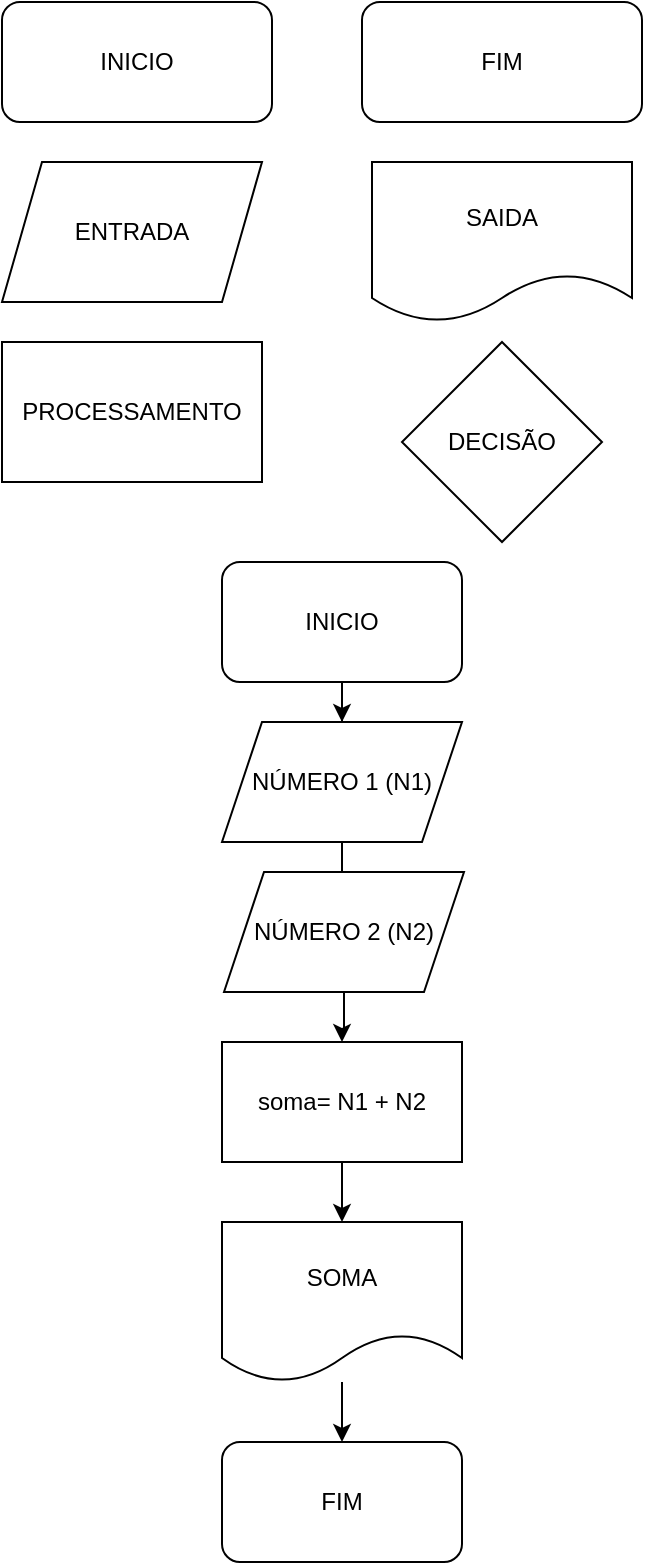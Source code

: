 <mxfile version="17.1.3" type="github">
  <diagram id="PdKnTSGdqNQ3zXOrYwQK" name="Page-1">
    <mxGraphModel dx="1108" dy="482" grid="1" gridSize="10" guides="1" tooltips="1" connect="1" arrows="1" fold="1" page="1" pageScale="1" pageWidth="827" pageHeight="1169" math="0" shadow="0">
      <root>
        <mxCell id="0" />
        <mxCell id="1" parent="0" />
        <mxCell id="39-omf7nKOeoBIZ9jdjY-2" value="FIM" style="rounded=1;whiteSpace=wrap;html=1;fontFamily=Helvetica;" parent="1" vertex="1">
          <mxGeometry x="210" width="140" height="60" as="geometry" />
        </mxCell>
        <mxCell id="39-omf7nKOeoBIZ9jdjY-3" value="ENTRADA" style="shape=parallelogram;perimeter=parallelogramPerimeter;whiteSpace=wrap;html=1;fixedSize=1;" parent="1" vertex="1">
          <mxGeometry x="30" y="80" width="130" height="70" as="geometry" />
        </mxCell>
        <mxCell id="ZMKusFBjTCY-aE4R6QCi-1" value="SAIDA" style="shape=document;whiteSpace=wrap;html=1;boundedLbl=1;" parent="1" vertex="1">
          <mxGeometry x="215" y="80" width="130" height="80" as="geometry" />
        </mxCell>
        <mxCell id="ZMKusFBjTCY-aE4R6QCi-2" value="PROCESSAMENTO" style="rounded=0;whiteSpace=wrap;html=1;" parent="1" vertex="1">
          <mxGeometry x="30" y="170" width="130" height="70" as="geometry" />
        </mxCell>
        <mxCell id="ZMKusFBjTCY-aE4R6QCi-3" value="DECISÃO" style="rhombus;whiteSpace=wrap;html=1;" parent="1" vertex="1">
          <mxGeometry x="230" y="170" width="100" height="100" as="geometry" />
        </mxCell>
        <mxCell id="ZMKusFBjTCY-aE4R6QCi-5" value="INICIO" style="rounded=1;whiteSpace=wrap;html=1;fontFamily=Helvetica;" parent="1" vertex="1">
          <mxGeometry x="30" width="135" height="60" as="geometry" />
        </mxCell>
        <mxCell id="ZMKusFBjTCY-aE4R6QCi-15" value="" style="edgeStyle=orthogonalEdgeStyle;rounded=0;orthogonalLoop=1;jettySize=auto;html=1;fontFamily=Helvetica;" parent="1" source="ZMKusFBjTCY-aE4R6QCi-6" target="ZMKusFBjTCY-aE4R6QCi-8" edge="1">
          <mxGeometry relative="1" as="geometry" />
        </mxCell>
        <mxCell id="ZMKusFBjTCY-aE4R6QCi-6" value="NÚMERO 1 (N1)" style="shape=parallelogram;perimeter=parallelogramPerimeter;whiteSpace=wrap;html=1;fixedSize=1;fontFamily=Helvetica;" parent="1" vertex="1">
          <mxGeometry x="140" y="360" width="120" height="60" as="geometry" />
        </mxCell>
        <mxCell id="ZMKusFBjTCY-aE4R6QCi-17" value="" style="edgeStyle=orthogonalEdgeStyle;rounded=0;orthogonalLoop=1;jettySize=auto;html=1;fontFamily=Helvetica;" parent="1" source="ZMKusFBjTCY-aE4R6QCi-7" target="ZMKusFBjTCY-aE4R6QCi-6" edge="1">
          <mxGeometry relative="1" as="geometry" />
        </mxCell>
        <mxCell id="ZMKusFBjTCY-aE4R6QCi-7" value="INICIO" style="rounded=1;whiteSpace=wrap;html=1;fontFamily=Helvetica;" parent="1" vertex="1">
          <mxGeometry x="140" y="280" width="120" height="60" as="geometry" />
        </mxCell>
        <mxCell id="ZMKusFBjTCY-aE4R6QCi-16" value="" style="edgeStyle=orthogonalEdgeStyle;rounded=0;orthogonalLoop=1;jettySize=auto;html=1;fontFamily=Helvetica;" parent="1" source="ZMKusFBjTCY-aE4R6QCi-8" target="ZMKusFBjTCY-aE4R6QCi-9" edge="1">
          <mxGeometry relative="1" as="geometry" />
        </mxCell>
        <mxCell id="ZMKusFBjTCY-aE4R6QCi-8" value="NÚMERO 2 (N2)" style="shape=parallelogram;perimeter=parallelogramPerimeter;whiteSpace=wrap;html=1;fixedSize=1;fontFamily=Helvetica;" parent="1" vertex="1">
          <mxGeometry x="141" y="435" width="120" height="60" as="geometry" />
        </mxCell>
        <mxCell id="ZMKusFBjTCY-aE4R6QCi-21" value="" style="edgeStyle=orthogonalEdgeStyle;rounded=0;orthogonalLoop=1;jettySize=auto;html=1;fontFamily=Helvetica;" parent="1" source="ZMKusFBjTCY-aE4R6QCi-9" target="ZMKusFBjTCY-aE4R6QCi-19" edge="1">
          <mxGeometry relative="1" as="geometry" />
        </mxCell>
        <mxCell id="ZMKusFBjTCY-aE4R6QCi-9" value="soma= N1 + N2" style="rounded=0;whiteSpace=wrap;html=1;fontFamily=Helvetica;" parent="1" vertex="1">
          <mxGeometry x="140" y="520" width="120" height="60" as="geometry" />
        </mxCell>
        <mxCell id="ZMKusFBjTCY-aE4R6QCi-22" value="" style="edgeStyle=orthogonalEdgeStyle;rounded=0;orthogonalLoop=1;jettySize=auto;html=1;fontFamily=Helvetica;" parent="1" source="ZMKusFBjTCY-aE4R6QCi-19" target="ZMKusFBjTCY-aE4R6QCi-20" edge="1">
          <mxGeometry relative="1" as="geometry" />
        </mxCell>
        <mxCell id="ZMKusFBjTCY-aE4R6QCi-19" value="SOMA" style="shape=document;whiteSpace=wrap;html=1;boundedLbl=1;fontFamily=Helvetica;" parent="1" vertex="1">
          <mxGeometry x="140" y="610" width="120" height="80" as="geometry" />
        </mxCell>
        <mxCell id="ZMKusFBjTCY-aE4R6QCi-20" value="FIM" style="rounded=1;whiteSpace=wrap;html=1;fontFamily=Helvetica;" parent="1" vertex="1">
          <mxGeometry x="140" y="720" width="120" height="60" as="geometry" />
        </mxCell>
      </root>
    </mxGraphModel>
  </diagram>
</mxfile>
